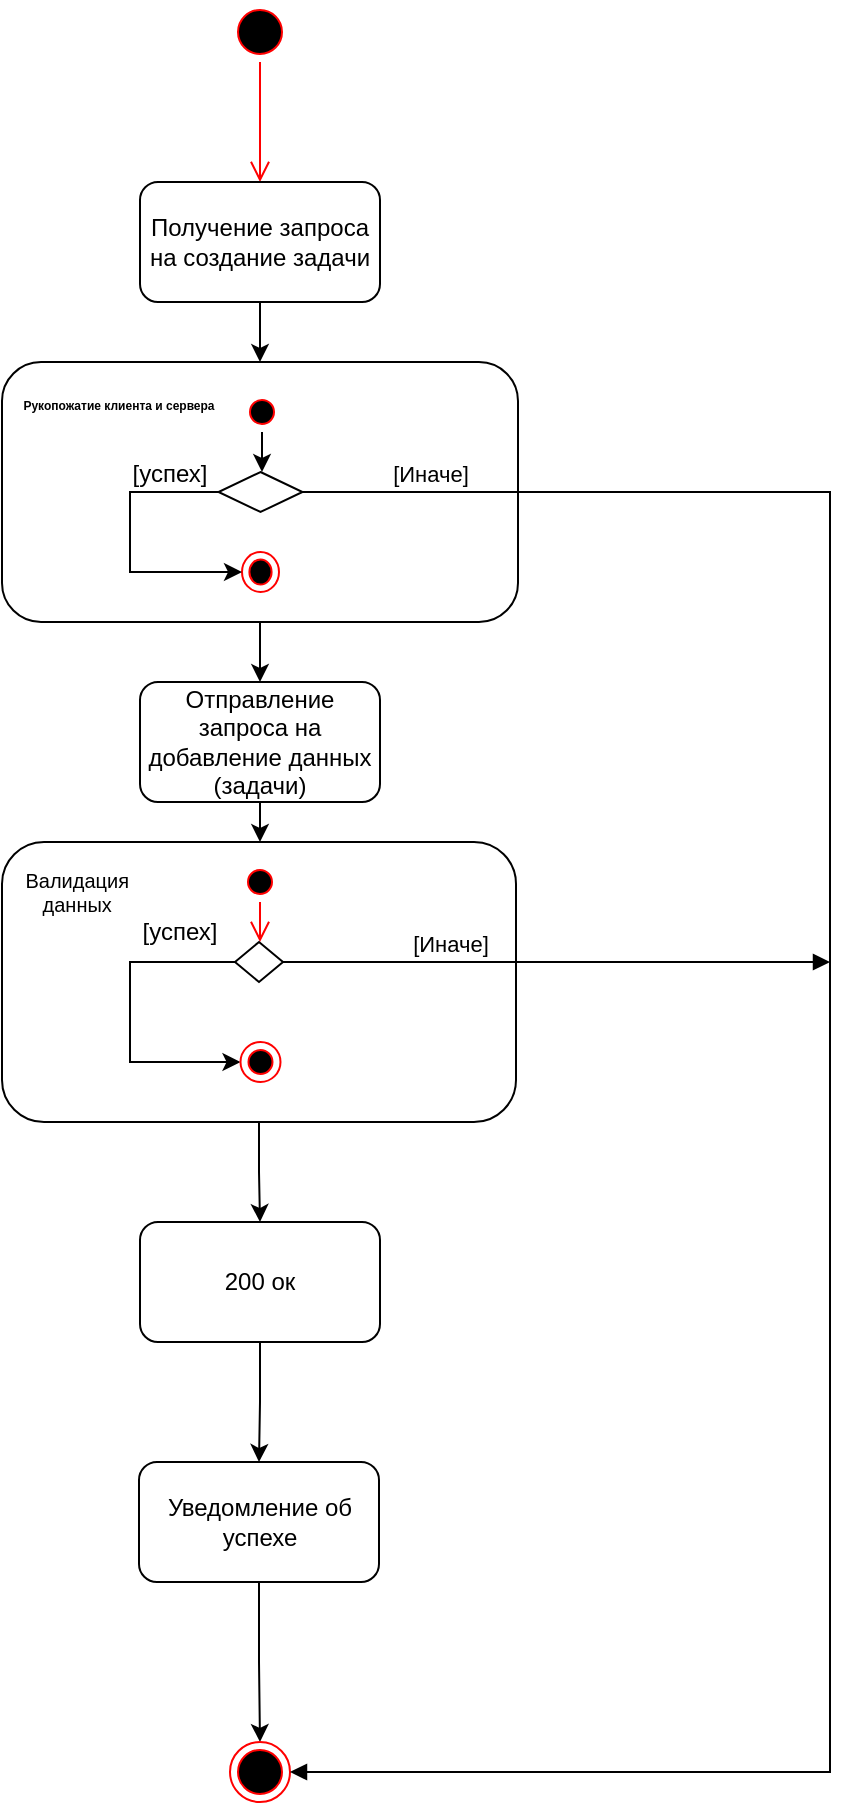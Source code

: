 <mxfile version="22.0.8" type="device">
  <diagram name="Page-1" id="0783ab3e-0a74-02c8-0abd-f7b4e66b4bec">
    <mxGraphModel dx="691" dy="397" grid="1" gridSize="10" guides="1" tooltips="1" connect="1" arrows="1" fold="1" page="1" pageScale="1" pageWidth="850" pageHeight="1100" background="none" math="0" shadow="0">
      <root>
        <mxCell id="0" />
        <mxCell id="1" parent="0" />
        <mxCell id="cU_F1CaidH_rUV7KQl0h-28" style="edgeStyle=orthogonalEdgeStyle;rounded=0;orthogonalLoop=1;jettySize=auto;html=1;" edge="1" parent="1" source="cU_F1CaidH_rUV7KQl0h-15" target="cU_F1CaidH_rUV7KQl0h-16">
          <mxGeometry relative="1" as="geometry" />
        </mxCell>
        <mxCell id="cU_F1CaidH_rUV7KQl0h-15" value="" style="rounded=1;whiteSpace=wrap;html=1;" vertex="1" parent="1">
          <mxGeometry x="296" y="210" width="258" height="130" as="geometry" />
        </mxCell>
        <mxCell id="cU_F1CaidH_rUV7KQl0h-1" value="" style="ellipse;html=1;shape=startState;fillColor=#000000;strokeColor=#ff0000;" vertex="1" parent="1">
          <mxGeometry x="410" y="30" width="30" height="30" as="geometry" />
        </mxCell>
        <mxCell id="cU_F1CaidH_rUV7KQl0h-2" value="" style="edgeStyle=orthogonalEdgeStyle;html=1;verticalAlign=bottom;endArrow=open;endSize=8;strokeColor=#ff0000;rounded=0;" edge="1" source="cU_F1CaidH_rUV7KQl0h-1" parent="1">
          <mxGeometry relative="1" as="geometry">
            <mxPoint x="425" y="120" as="targetPoint" />
          </mxGeometry>
        </mxCell>
        <mxCell id="cU_F1CaidH_rUV7KQl0h-29" style="edgeStyle=orthogonalEdgeStyle;rounded=0;orthogonalLoop=1;jettySize=auto;html=1;entryX=0.5;entryY=0;entryDx=0;entryDy=0;" edge="1" parent="1" source="cU_F1CaidH_rUV7KQl0h-3" target="cU_F1CaidH_rUV7KQl0h-15">
          <mxGeometry relative="1" as="geometry" />
        </mxCell>
        <mxCell id="cU_F1CaidH_rUV7KQl0h-3" value="Получение запроса на создание задачи" style="rounded=1;whiteSpace=wrap;html=1;" vertex="1" parent="1">
          <mxGeometry x="365" y="120" width="120" height="60" as="geometry" />
        </mxCell>
        <mxCell id="cU_F1CaidH_rUV7KQl0h-5" value="" style="rhombus;whiteSpace=wrap;html=1;" vertex="1" parent="1">
          <mxGeometry x="404.25" y="265" width="42" height="20" as="geometry" />
        </mxCell>
        <mxCell id="cU_F1CaidH_rUV7KQl0h-6" value="" style="ellipse;html=1;shape=endState;fillColor=#000000;strokeColor=#ff0000;" vertex="1" parent="1">
          <mxGeometry x="416" y="305" width="18.5" height="20" as="geometry" />
        </mxCell>
        <mxCell id="cU_F1CaidH_rUV7KQl0h-7" value="Рукопожатие клиента и сервера" style="text;align=center;fontStyle=1;verticalAlign=middle;spacingLeft=3;spacingRight=3;strokeColor=none;rotatable=0;points=[[0,0.5],[1,0.5]];portConstraint=eastwest;html=1;fontSize=6;" vertex="1" parent="1">
          <mxGeometry x="304.25" y="219" width="100" height="26" as="geometry" />
        </mxCell>
        <mxCell id="cU_F1CaidH_rUV7KQl0h-14" style="edgeStyle=orthogonalEdgeStyle;rounded=0;orthogonalLoop=1;jettySize=auto;html=1;entryX=0.5;entryY=0;entryDx=0;entryDy=0;" edge="1" parent="1" source="cU_F1CaidH_rUV7KQl0h-11" target="cU_F1CaidH_rUV7KQl0h-5">
          <mxGeometry relative="1" as="geometry" />
        </mxCell>
        <mxCell id="cU_F1CaidH_rUV7KQl0h-11" value="" style="ellipse;html=1;shape=startState;fillColor=#000000;strokeColor=#ff0000;" vertex="1" parent="1">
          <mxGeometry x="416" y="225" width="20" height="20" as="geometry" />
        </mxCell>
        <mxCell id="cU_F1CaidH_rUV7KQl0h-27" style="edgeStyle=orthogonalEdgeStyle;rounded=0;orthogonalLoop=1;jettySize=auto;html=1;entryX=0.5;entryY=0;entryDx=0;entryDy=0;" edge="1" parent="1" source="cU_F1CaidH_rUV7KQl0h-16" target="cU_F1CaidH_rUV7KQl0h-17">
          <mxGeometry relative="1" as="geometry" />
        </mxCell>
        <mxCell id="cU_F1CaidH_rUV7KQl0h-16" value="Отправление запроса на добавление данных (задачи)" style="rounded=1;whiteSpace=wrap;html=1;" vertex="1" parent="1">
          <mxGeometry x="365" y="370" width="120" height="60" as="geometry" />
        </mxCell>
        <mxCell id="cU_F1CaidH_rUV7KQl0h-26" style="edgeStyle=orthogonalEdgeStyle;rounded=0;orthogonalLoop=1;jettySize=auto;html=1;entryX=0.5;entryY=0;entryDx=0;entryDy=0;" edge="1" parent="1" source="cU_F1CaidH_rUV7KQl0h-17" target="cU_F1CaidH_rUV7KQl0h-23">
          <mxGeometry relative="1" as="geometry" />
        </mxCell>
        <mxCell id="cU_F1CaidH_rUV7KQl0h-17" value="" style="rounded=1;whiteSpace=wrap;html=1;" vertex="1" parent="1">
          <mxGeometry x="296" y="450" width="257" height="140" as="geometry" />
        </mxCell>
        <mxCell id="cU_F1CaidH_rUV7KQl0h-18" value="Валидация&amp;nbsp; данных&amp;nbsp;" style="text;html=1;strokeColor=none;fillColor=none;align=center;verticalAlign=middle;whiteSpace=wrap;rounded=0;fontSize=10;" vertex="1" parent="1">
          <mxGeometry x="305" y="460" width="60" height="30" as="geometry" />
        </mxCell>
        <mxCell id="cU_F1CaidH_rUV7KQl0h-19" value="" style="ellipse;html=1;shape=startState;fillColor=#000000;strokeColor=#ff0000;" vertex="1" parent="1">
          <mxGeometry x="415" y="460" width="20" height="20" as="geometry" />
        </mxCell>
        <mxCell id="cU_F1CaidH_rUV7KQl0h-20" value="" style="edgeStyle=orthogonalEdgeStyle;html=1;verticalAlign=bottom;endArrow=open;endSize=8;strokeColor=#ff0000;rounded=0;" edge="1" source="cU_F1CaidH_rUV7KQl0h-19" parent="1">
          <mxGeometry relative="1" as="geometry">
            <mxPoint x="425" y="500" as="targetPoint" />
            <Array as="points">
              <mxPoint x="425" y="500" />
              <mxPoint x="425" y="550" />
            </Array>
          </mxGeometry>
        </mxCell>
        <mxCell id="cU_F1CaidH_rUV7KQl0h-34" style="edgeStyle=orthogonalEdgeStyle;rounded=0;orthogonalLoop=1;jettySize=auto;html=1;entryX=0;entryY=0.5;entryDx=0;entryDy=0;" edge="1" parent="1" source="cU_F1CaidH_rUV7KQl0h-21" target="cU_F1CaidH_rUV7KQl0h-22">
          <mxGeometry relative="1" as="geometry">
            <Array as="points">
              <mxPoint x="360" y="510" />
              <mxPoint x="360" y="560" />
            </Array>
          </mxGeometry>
        </mxCell>
        <mxCell id="cU_F1CaidH_rUV7KQl0h-21" value="" style="rhombus;whiteSpace=wrap;html=1;" vertex="1" parent="1">
          <mxGeometry x="412.5" y="500" width="24" height="20" as="geometry" />
        </mxCell>
        <mxCell id="cU_F1CaidH_rUV7KQl0h-22" value="" style="ellipse;html=1;shape=endState;fillColor=#000000;strokeColor=#ff0000;" vertex="1" parent="1">
          <mxGeometry x="415.25" y="550" width="20" height="20" as="geometry" />
        </mxCell>
        <mxCell id="cU_F1CaidH_rUV7KQl0h-25" style="edgeStyle=orthogonalEdgeStyle;rounded=0;orthogonalLoop=1;jettySize=auto;html=1;entryX=0.5;entryY=0;entryDx=0;entryDy=0;" edge="1" parent="1" source="cU_F1CaidH_rUV7KQl0h-23" target="cU_F1CaidH_rUV7KQl0h-24">
          <mxGeometry relative="1" as="geometry" />
        </mxCell>
        <mxCell id="cU_F1CaidH_rUV7KQl0h-23" value="200 ок" style="rounded=1;whiteSpace=wrap;html=1;" vertex="1" parent="1">
          <mxGeometry x="365" y="640" width="120" height="60" as="geometry" />
        </mxCell>
        <mxCell id="cU_F1CaidH_rUV7KQl0h-31" style="edgeStyle=orthogonalEdgeStyle;rounded=0;orthogonalLoop=1;jettySize=auto;html=1;entryX=0.5;entryY=0;entryDx=0;entryDy=0;" edge="1" parent="1" source="cU_F1CaidH_rUV7KQl0h-24" target="cU_F1CaidH_rUV7KQl0h-30">
          <mxGeometry relative="1" as="geometry" />
        </mxCell>
        <mxCell id="cU_F1CaidH_rUV7KQl0h-24" value="Уведомление об успехе" style="rounded=1;whiteSpace=wrap;html=1;" vertex="1" parent="1">
          <mxGeometry x="364.5" y="760" width="120" height="60" as="geometry" />
        </mxCell>
        <mxCell id="cU_F1CaidH_rUV7KQl0h-30" value="" style="ellipse;html=1;shape=endState;fillColor=#000000;strokeColor=#ff0000;" vertex="1" parent="1">
          <mxGeometry x="410" y="900" width="30" height="30" as="geometry" />
        </mxCell>
        <mxCell id="cU_F1CaidH_rUV7KQl0h-36" value="[Иначе]" style="html=1;verticalAlign=bottom;endArrow=block;curved=0;rounded=0;exitX=1;exitY=0.5;exitDx=0;exitDy=0;entryX=1;entryY=0.5;entryDx=0;entryDy=0;" edge="1" parent="1" source="cU_F1CaidH_rUV7KQl0h-5" target="cU_F1CaidH_rUV7KQl0h-30">
          <mxGeometry x="-0.891" width="80" relative="1" as="geometry">
            <mxPoint x="650" y="280" as="sourcePoint" />
            <mxPoint x="580" y="920" as="targetPoint" />
            <Array as="points">
              <mxPoint x="710" y="275" />
              <mxPoint x="710" y="915" />
            </Array>
            <mxPoint as="offset" />
          </mxGeometry>
        </mxCell>
        <mxCell id="cU_F1CaidH_rUV7KQl0h-37" value="[Иначе]" style="html=1;verticalAlign=bottom;endArrow=block;curved=0;rounded=0;exitX=1;exitY=0.5;exitDx=0;exitDy=0;" edge="1" parent="1" source="cU_F1CaidH_rUV7KQl0h-21">
          <mxGeometry x="-0.389" width="80" relative="1" as="geometry">
            <mxPoint x="580" y="520" as="sourcePoint" />
            <mxPoint x="710" y="510" as="targetPoint" />
            <mxPoint as="offset" />
          </mxGeometry>
        </mxCell>
        <mxCell id="cU_F1CaidH_rUV7KQl0h-39" style="edgeStyle=orthogonalEdgeStyle;rounded=0;orthogonalLoop=1;jettySize=auto;html=1;entryX=0;entryY=0.5;entryDx=0;entryDy=0;exitX=0;exitY=0.5;exitDx=0;exitDy=0;" edge="1" parent="1" source="cU_F1CaidH_rUV7KQl0h-5" target="cU_F1CaidH_rUV7KQl0h-6">
          <mxGeometry relative="1" as="geometry">
            <mxPoint x="370.985" y="272.389" as="sourcePoint" />
            <mxPoint x="361.616" y="304.97" as="targetPoint" />
            <Array as="points">
              <mxPoint x="360" y="275" />
              <mxPoint x="360" y="315" />
            </Array>
          </mxGeometry>
        </mxCell>
        <mxCell id="cU_F1CaidH_rUV7KQl0h-40" value="[успех]" style="text;html=1;strokeColor=none;fillColor=none;align=center;verticalAlign=middle;whiteSpace=wrap;rounded=0;" vertex="1" parent="1">
          <mxGeometry x="350" y="251" width="60" height="30" as="geometry" />
        </mxCell>
        <mxCell id="cU_F1CaidH_rUV7KQl0h-41" value="[успех]" style="text;html=1;strokeColor=none;fillColor=none;align=center;verticalAlign=middle;whiteSpace=wrap;rounded=0;" vertex="1" parent="1">
          <mxGeometry x="355" y="480" width="60" height="30" as="geometry" />
        </mxCell>
      </root>
    </mxGraphModel>
  </diagram>
</mxfile>
